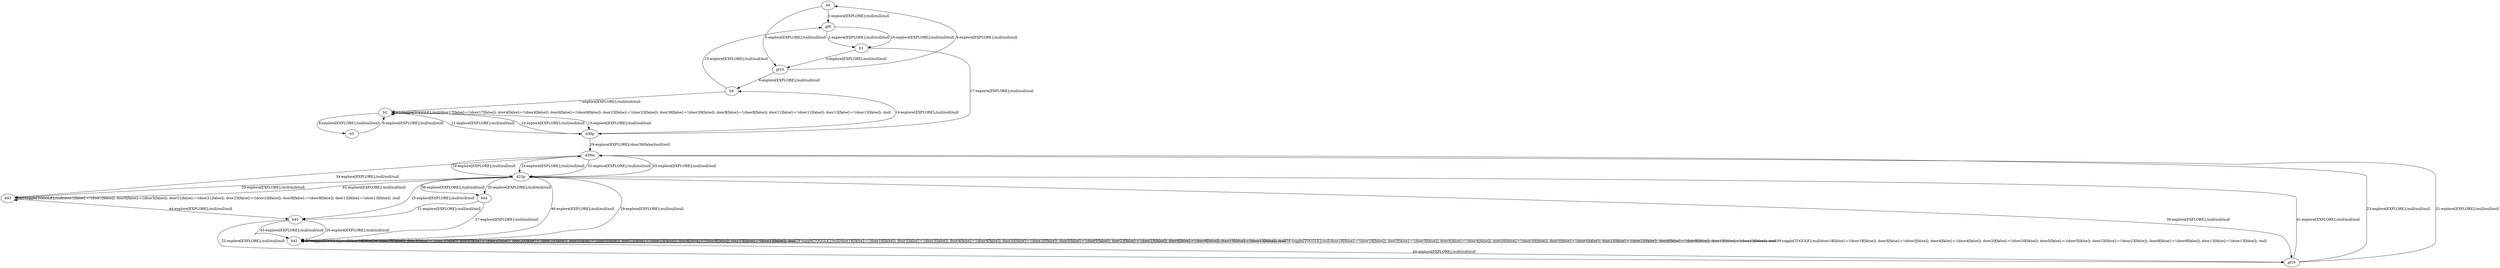 # Total number of goals covered by this test: 5
# b43 --> b43
# d23p --> b45
# d23p --> b44
# d39m --> d23p
# d23p --> gf16

digraph g {
"b0" -> "gf9" [label = "1-explore[EXPLORE];/null/null/null"];
"gf9" -> "b1" [label = "2-explore[EXPLORE];/null/null/null"];
"b1" -> "gf10" [label = "3-explore[EXPLORE];/null/null/null"];
"gf10" -> "b0" [label = "4-explore[EXPLORE];/null/null/null"];
"b0" -> "gf10" [label = "5-explore[EXPLORE];/null/null/null"];
"gf10" -> "b4" [label = "6-explore[EXPLORE];/null/null/null"];
"b4" -> "b2" [label = "7-explore[EXPLORE];/null/null/null"];
"b2" -> "b3" [label = "8-explore[EXPLORE];/null/null/null"];
"b3" -> "b2" [label = "9-explore[EXPLORE];/null/null/null"];
"b2" -> "d39p" [label = "10-explore[EXPLORE];/null/null/null"];
"d39p" -> "b2" [label = "11-explore[EXPLORE];/null/null/null"];
"b2" -> "b2" [label = "12-toggle[TOGGLE];/null/door17[false]:=!(door17[false]); door4[false]:=!(door4[false]); door6[false]:=!(door6[false]); door23[false]:=!(door23[false]); door39[false]:=!(door39[false]); door8[false]:=!(door8[false]); door11[false]:=!(door11[false]); door13[false]:=!(door13[false]); /null"];
"b2" -> "d39p" [label = "13-explore[EXPLORE];/null/null/null"];
"d39p" -> "b4" [label = "14-explore[EXPLORE];/null/null/null"];
"b4" -> "gf9" [label = "15-explore[EXPLORE];/null/null/null"];
"gf9" -> "b1" [label = "16-explore[EXPLORE];/null/null/null"];
"b1" -> "d39p" [label = "17-explore[EXPLORE];/null/null/null"];
"d39p" -> "d39m" [label = "18-explore[EXPLORE];/door39[false]/null/null"];
"d39m" -> "d23p" [label = "19-explore[EXPLORE];/null/null/null"];
"d23p" -> "b44" [label = "20-explore[EXPLORE];/null/null/null"];
"b44" -> "b45" [label = "21-explore[EXPLORE];/null/null/null"];
"b45" -> "gf16" [label = "22-explore[EXPLORE];/null/null/null"];
"gf16" -> "d39m" [label = "23-explore[EXPLORE];/null/null/null"];
"d39m" -> "d23p" [label = "24-explore[EXPLORE];/null/null/null"];
"d23p" -> "b45" [label = "25-explore[EXPLORE];/null/null/null"];
"b45" -> "b42" [label = "26-explore[EXPLORE];/null/null/null"];
"b42" -> "b42" [label = "27-toggle[TOGGLE];/null/door18[false]:=!(door18[false]); door3[false]:=!(door3[false]); door4[false]:=!(door4[false]); door20[false]:=!(door20[false]); door5[false]:=!(door5[false]); door23[false]:=!(door23[false]); door8[false]:=!(door8[false]); door13[false]:=!(door13[false]); /null"];
"b42" -> "b42" [label = "28-toggle[TOGGLE];/null/door18[false]:=!(door18[false]); door3[false]:=!(door3[false]); door4[false]:=!(door4[false]); door20[false]:=!(door20[false]); door5[false]:=!(door5[false]); door23[false]:=!(door23[false]); door8[false]:=!(door8[false]); door13[false]:=!(door13[false]); /null"];
"b42" -> "d23p" [label = "29-explore[EXPLORE];/null/null/null"];
"d23p" -> "gf16" [label = "30-explore[EXPLORE];/null/null/null"];
"gf16" -> "d39m" [label = "31-explore[EXPLORE];/null/null/null"];
"d39m" -> "d23p" [label = "32-explore[EXPLORE];/null/null/null"];
"d23p" -> "b43" [label = "33-explore[EXPLORE];/null/null/null"];
"b43" -> "d39m" [label = "34-explore[EXPLORE];/null/null/null"];
"d39m" -> "d23p" [label = "35-explore[EXPLORE];/null/null/null"];
"d23p" -> "b44" [label = "36-explore[EXPLORE];/null/null/null"];
"b44" -> "b42" [label = "37-explore[EXPLORE];/null/null/null"];
"b42" -> "b42" [label = "38-toggle[TOGGLE];/null/door18[false]:=!(door18[false]); door3[false]:=!(door3[false]); door4[false]:=!(door4[false]); door20[false]:=!(door20[false]); door5[false]:=!(door5[false]); door23[false]:=!(door23[false]); door8[false]:=!(door8[false]); door13[false]:=!(door13[false]); /null"];
"b42" -> "b42" [label = "39-toggle[TOGGLE];/null/door18[false]:=!(door18[false]); door3[false]:=!(door3[false]); door4[false]:=!(door4[false]); door20[false]:=!(door20[false]); door5[false]:=!(door5[false]); door23[false]:=!(door23[false]); door8[false]:=!(door8[false]); door13[false]:=!(door13[false]); /null"];
"b42" -> "gf16" [label = "40-explore[EXPLORE];/null/null/null"];
"gf16" -> "d23p" [label = "41-explore[EXPLORE];/null/null/null"];
"d23p" -> "b43" [label = "42-explore[EXPLORE];/null/null/null"];
"b43" -> "b43" [label = "43-toggle[TOGGLE];/null/door1[false]:=!(door1[false]); door5[false]:=!(door5[false]); door21[false]:=!(door21[false]); door23[false]:=!(door23[false]); door9[false]:=!(door9[false]); door13[false]:=!(door13[false]); /null"];
"b43" -> "b45" [label = "44-explore[EXPLORE];/null/null/null"];
"b45" -> "b42" [label = "45-explore[EXPLORE];/null/null/null"];
"b42" -> "d23p" [label = "46-explore[EXPLORE];/null/null/null"];
}